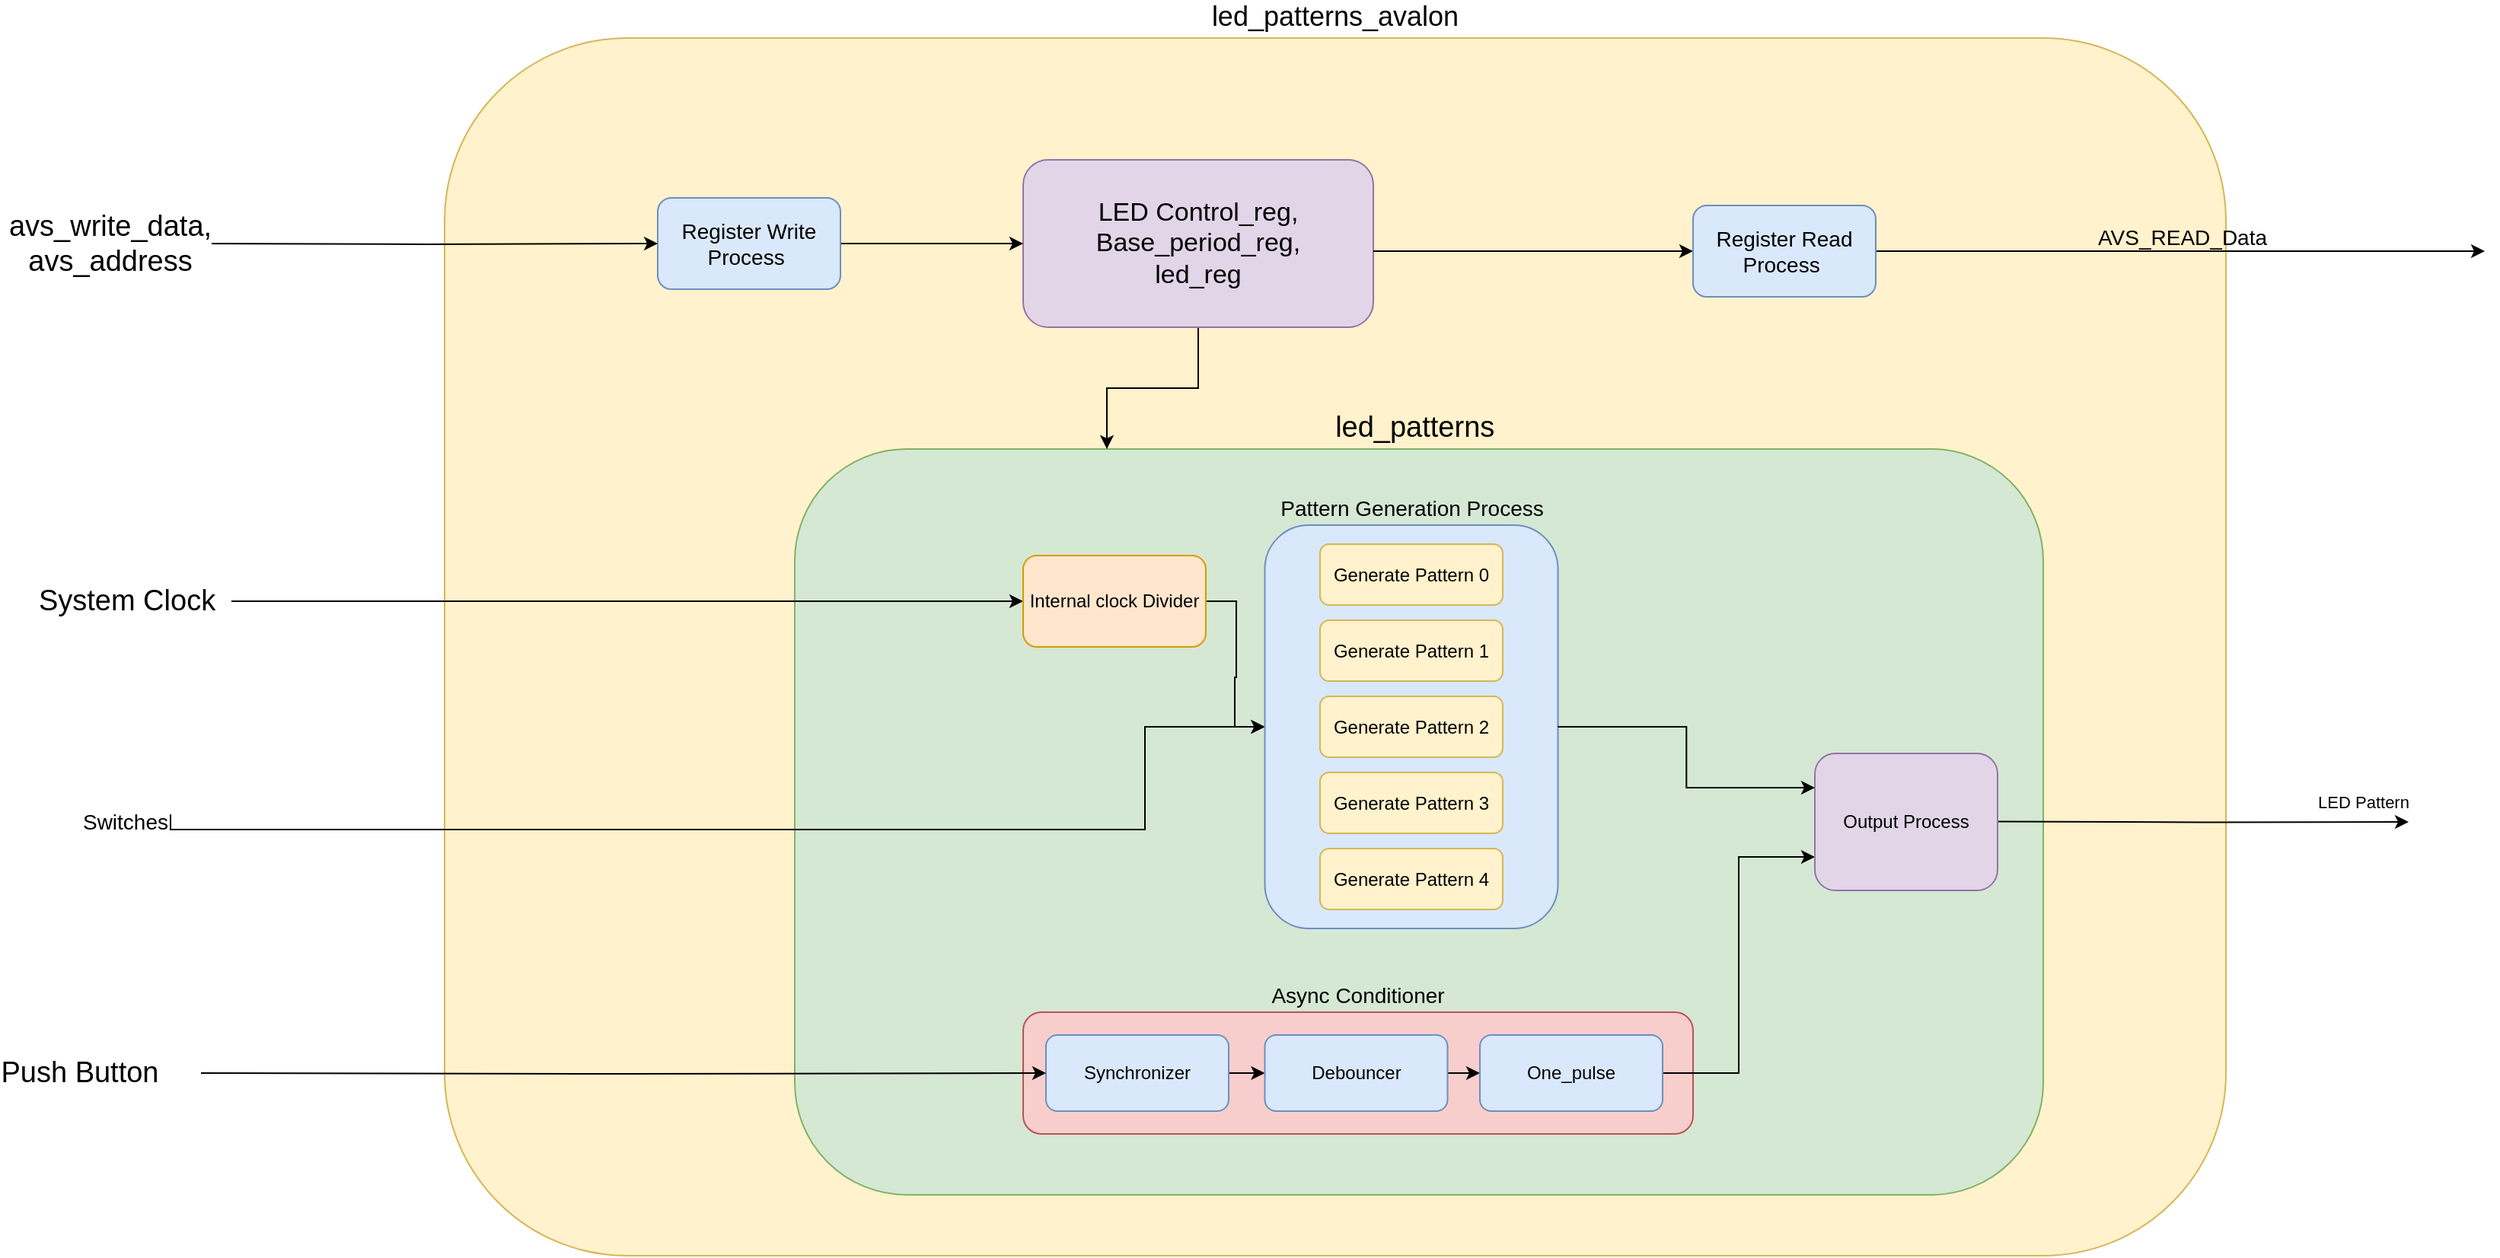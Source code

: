 <mxfile version="24.7.16">
  <diagram name="Page-1" id="WHCCmrVvB5THiJJlSncc">
    <mxGraphModel dx="2343" dy="885" grid="1" gridSize="10" guides="1" tooltips="1" connect="1" arrows="1" fold="1" page="1" pageScale="1" pageWidth="850" pageHeight="1100" math="0" shadow="0">
      <root>
        <mxCell id="0" />
        <mxCell id="1" parent="0" />
        <mxCell id="TdPJML_I5EtJl2JKsx4j-3" value="&lt;font style=&quot;font-size: 18px;&quot;&gt;led_patterns_avalon&lt;/font&gt;" style="rounded=1;whiteSpace=wrap;html=1;fillColor=#fff2cc;strokeColor=#d6b656;labelPosition=center;verticalLabelPosition=top;align=center;verticalAlign=bottom;" vertex="1" parent="1">
          <mxGeometry x="190" y="680" width="1170" height="800" as="geometry" />
        </mxCell>
        <mxCell id="AjPuptiS9pJGdmlPftFr-1" value="&lt;font style=&quot;font-size: 19px;&quot;&gt;led_patterns&amp;nbsp;&lt;/font&gt;" style="rounded=1;whiteSpace=wrap;html=1;fillColor=#d5e8d4;strokeColor=#82b366;verticalAlign=bottom;labelPosition=center;verticalLabelPosition=top;align=center;" parent="1" vertex="1">
          <mxGeometry x="420" y="950" width="820" height="490" as="geometry" />
        </mxCell>
        <mxCell id="AjPuptiS9pJGdmlPftFr-2" value="" style="endArrow=classic;html=1;rounded=0;entryX=0;entryY=0.5;entryDx=0;entryDy=0;edgeStyle=orthogonalEdgeStyle;" parent="1" target="Qu9D1ujddN_G9U_l-ylP-2" edge="1">
          <mxGeometry width="50" height="50" relative="1" as="geometry">
            <mxPoint x="50" y="1050" as="sourcePoint" />
            <mxPoint x="560" y="1047" as="targetPoint" />
            <Array as="points">
              <mxPoint x="100" y="1050" />
              <mxPoint x="100" y="1050" />
            </Array>
          </mxGeometry>
        </mxCell>
        <mxCell id="AjPuptiS9pJGdmlPftFr-3" value="&lt;span style=&quot;font-size: 19px;&quot;&gt;System Clock&lt;/span&gt;" style="edgeLabel;html=1;align=center;verticalAlign=middle;resizable=0;points=[];" parent="AjPuptiS9pJGdmlPftFr-2" vertex="1" connectable="0">
          <mxGeometry x="-0.514" relative="1" as="geometry">
            <mxPoint x="-196" as="offset" />
          </mxGeometry>
        </mxCell>
        <mxCell id="AjPuptiS9pJGdmlPftFr-5" value="" style="endArrow=classic;html=1;rounded=0;entryX=0;entryY=0.5;entryDx=0;entryDy=0;edgeStyle=orthogonalEdgeStyle;" parent="1" target="Qu9D1ujddN_G9U_l-ylP-11" edge="1">
          <mxGeometry width="50" height="50" relative="1" as="geometry">
            <mxPoint x="10" y="1190" as="sourcePoint" />
            <mxPoint x="480" y="1210" as="targetPoint" />
            <Array as="points">
              <mxPoint x="650" y="1200" />
              <mxPoint x="650" y="1133" />
            </Array>
          </mxGeometry>
        </mxCell>
        <mxCell id="Qu9D1ujddN_G9U_l-ylP-19" value="&lt;font style=&quot;font-size: 14px;&quot;&gt;Switches&lt;/font&gt;" style="edgeLabel;html=1;align=center;verticalAlign=middle;resizable=0;points=[];" parent="AjPuptiS9pJGdmlPftFr-5" vertex="1" connectable="0">
          <mxGeometry x="-0.597" y="-2" relative="1" as="geometry">
            <mxPoint x="-181" y="-7" as="offset" />
          </mxGeometry>
        </mxCell>
        <mxCell id="Qu9D1ujddN_G9U_l-ylP-16" style="edgeStyle=orthogonalEdgeStyle;rounded=0;orthogonalLoop=1;jettySize=auto;html=1;exitX=1;exitY=0.5;exitDx=0;exitDy=0;entryX=0;entryY=0.5;entryDx=0;entryDy=0;" parent="1" source="Qu9D1ujddN_G9U_l-ylP-2" target="Qu9D1ujddN_G9U_l-ylP-11" edge="1">
          <mxGeometry relative="1" as="geometry">
            <Array as="points">
              <mxPoint x="710" y="1050" />
              <mxPoint x="710" y="1100" />
              <mxPoint x="709" y="1100" />
              <mxPoint x="709" y="1133" />
            </Array>
          </mxGeometry>
        </mxCell>
        <mxCell id="Qu9D1ujddN_G9U_l-ylP-2" value="Internal clock Divider" style="rounded=1;whiteSpace=wrap;html=1;fillColor=#ffe6cc;strokeColor=#d79b00;" parent="1" vertex="1">
          <mxGeometry x="570" y="1020" width="120" height="60" as="geometry" />
        </mxCell>
        <mxCell id="Qu9D1ujddN_G9U_l-ylP-15" value="" style="group;horizontal=0;fontSize=15;labelPosition=center;verticalLabelPosition=top;align=center;verticalAlign=bottom;" parent="1" vertex="1" connectable="0">
          <mxGeometry x="728.75" y="1000" width="192.5" height="265" as="geometry" />
        </mxCell>
        <mxCell id="Qu9D1ujddN_G9U_l-ylP-11" value="&lt;font style=&quot;font-size: 14px;&quot;&gt;Pattern Generation Process&lt;/font&gt;" style="rounded=1;whiteSpace=wrap;html=1;fillColor=#dae8fc;strokeColor=#6c8ebf;labelPosition=center;verticalLabelPosition=top;align=center;verticalAlign=bottom;" parent="Qu9D1ujddN_G9U_l-ylP-15" vertex="1">
          <mxGeometry width="192.5" height="265" as="geometry" />
        </mxCell>
        <mxCell id="Qu9D1ujddN_G9U_l-ylP-5" value="Generate Pattern 0" style="rounded=1;whiteSpace=wrap;html=1;fillColor=#fff2cc;strokeColor=#d6b656;" parent="Qu9D1ujddN_G9U_l-ylP-15" vertex="1">
          <mxGeometry x="36.25" y="12.5" width="120" height="40" as="geometry" />
        </mxCell>
        <mxCell id="Qu9D1ujddN_G9U_l-ylP-6" value="Generate Pattern 1" style="rounded=1;whiteSpace=wrap;html=1;fillColor=#fff2cc;strokeColor=#d6b656;" parent="Qu9D1ujddN_G9U_l-ylP-15" vertex="1">
          <mxGeometry x="36.25" y="62.5" width="120" height="40" as="geometry" />
        </mxCell>
        <mxCell id="Qu9D1ujddN_G9U_l-ylP-8" value="Generate Pattern 3" style="rounded=1;whiteSpace=wrap;html=1;fillColor=#fff2cc;strokeColor=#d6b656;" parent="Qu9D1ujddN_G9U_l-ylP-15" vertex="1">
          <mxGeometry x="36.25" y="162.5" width="120" height="40" as="geometry" />
        </mxCell>
        <mxCell id="Qu9D1ujddN_G9U_l-ylP-9" value="Generate Pattern 2" style="rounded=1;whiteSpace=wrap;html=1;fillColor=#fff2cc;strokeColor=#d6b656;" parent="Qu9D1ujddN_G9U_l-ylP-15" vertex="1">
          <mxGeometry x="36.25" y="112.5" width="120" height="40" as="geometry" />
        </mxCell>
        <mxCell id="Qu9D1ujddN_G9U_l-ylP-10" value="Generate Pattern 4" style="rounded=1;whiteSpace=wrap;html=1;fillColor=#fff2cc;strokeColor=#d6b656;" parent="Qu9D1ujddN_G9U_l-ylP-15" vertex="1">
          <mxGeometry x="36.25" y="212.5" width="120" height="40" as="geometry" />
        </mxCell>
        <mxCell id="Qu9D1ujddN_G9U_l-ylP-23" style="edgeStyle=orthogonalEdgeStyle;rounded=0;orthogonalLoop=1;jettySize=auto;html=1;exitX=0;exitY=0.5;exitDx=0;exitDy=0;entryX=0;entryY=0.5;entryDx=0;entryDy=0;" parent="1" source="Qu9D1ujddN_G9U_l-ylP-18" target="Qu9D1ujddN_G9U_l-ylP-20" edge="1">
          <mxGeometry relative="1" as="geometry" />
        </mxCell>
        <mxCell id="Qu9D1ujddN_G9U_l-ylP-18" value="Async Conditioner" style="rounded=1;whiteSpace=wrap;html=1;fillColor=#f8cecc;strokeColor=#b85450;labelPosition=center;verticalLabelPosition=top;align=center;verticalAlign=bottom;fontSize=14;" parent="1" vertex="1">
          <mxGeometry x="570" y="1320" width="440" height="80" as="geometry" />
        </mxCell>
        <mxCell id="Qu9D1ujddN_G9U_l-ylP-24" style="edgeStyle=orthogonalEdgeStyle;rounded=0;orthogonalLoop=1;jettySize=auto;html=1;exitX=1;exitY=0.5;exitDx=0;exitDy=0;entryX=0;entryY=0.5;entryDx=0;entryDy=0;" parent="1" source="Qu9D1ujddN_G9U_l-ylP-20" target="Qu9D1ujddN_G9U_l-ylP-21" edge="1">
          <mxGeometry relative="1" as="geometry" />
        </mxCell>
        <mxCell id="Qu9D1ujddN_G9U_l-ylP-20" value="Synchronizer" style="rounded=1;whiteSpace=wrap;html=1;fillColor=#dae8fc;strokeColor=#6c8ebf;" parent="1" vertex="1">
          <mxGeometry x="585" y="1335" width="120" height="50" as="geometry" />
        </mxCell>
        <mxCell id="Qu9D1ujddN_G9U_l-ylP-25" style="edgeStyle=orthogonalEdgeStyle;rounded=0;orthogonalLoop=1;jettySize=auto;html=1;exitX=1;exitY=0.5;exitDx=0;exitDy=0;entryX=0;entryY=0.5;entryDx=0;entryDy=0;" parent="1" source="Qu9D1ujddN_G9U_l-ylP-21" target="Qu9D1ujddN_G9U_l-ylP-22" edge="1">
          <mxGeometry relative="1" as="geometry" />
        </mxCell>
        <mxCell id="Qu9D1ujddN_G9U_l-ylP-21" value="Debouncer" style="rounded=1;whiteSpace=wrap;html=1;fillColor=#dae8fc;strokeColor=#6c8ebf;" parent="1" vertex="1">
          <mxGeometry x="728.75" y="1335" width="120" height="50" as="geometry" />
        </mxCell>
        <mxCell id="Qu9D1ujddN_G9U_l-ylP-26" style="edgeStyle=orthogonalEdgeStyle;rounded=0;orthogonalLoop=1;jettySize=auto;html=1;exitX=1;exitY=0.5;exitDx=0;exitDy=0;entryX=0;entryY=0.75;entryDx=0;entryDy=0;" parent="1" source="Qu9D1ujddN_G9U_l-ylP-22" target="Qu9D1ujddN_G9U_l-ylP-28" edge="1">
          <mxGeometry relative="1" as="geometry">
            <Array as="points">
              <mxPoint x="1040" y="1360" />
              <mxPoint x="1040" y="1218" />
              <mxPoint x="1090" y="1218" />
            </Array>
          </mxGeometry>
        </mxCell>
        <mxCell id="Qu9D1ujddN_G9U_l-ylP-22" value="One_pulse" style="rounded=1;whiteSpace=wrap;html=1;fillColor=#dae8fc;strokeColor=#6c8ebf;" parent="1" vertex="1">
          <mxGeometry x="870" y="1335" width="120" height="50" as="geometry" />
        </mxCell>
        <mxCell id="AjPuptiS9pJGdmlPftFr-8" value="" style="endArrow=classic;html=1;rounded=0;edgeStyle=orthogonalEdgeStyle;entryX=0;entryY=0.5;entryDx=0;entryDy=0;" parent="1" target="Qu9D1ujddN_G9U_l-ylP-20" edge="1">
          <mxGeometry width="50" height="50" relative="1" as="geometry">
            <mxPoint x="30" y="1360" as="sourcePoint" />
            <mxPoint x="570" y="1450" as="targetPoint" />
            <Array as="points" />
          </mxGeometry>
        </mxCell>
        <mxCell id="AjPuptiS9pJGdmlPftFr-9" value="&lt;font style=&quot;font-size: 19px;&quot;&gt;Push Button&lt;/font&gt;" style="edgeLabel;html=1;align=center;verticalAlign=middle;resizable=0;points=[];" parent="AjPuptiS9pJGdmlPftFr-8" vertex="1" connectable="0">
          <mxGeometry x="-0.974" y="1" relative="1" as="geometry">
            <mxPoint x="-87" y="1" as="offset" />
          </mxGeometry>
        </mxCell>
        <mxCell id="Qu9D1ujddN_G9U_l-ylP-30" style="edgeStyle=orthogonalEdgeStyle;rounded=0;orthogonalLoop=1;jettySize=auto;html=1;exitX=1;exitY=0.5;exitDx=0;exitDy=0;" parent="1" edge="1">
          <mxGeometry relative="1" as="geometry">
            <mxPoint x="1480" y="1195" as="targetPoint" />
            <mxPoint x="1210" y="1194.74" as="sourcePoint" />
          </mxGeometry>
        </mxCell>
        <mxCell id="Qu9D1ujddN_G9U_l-ylP-31" value="LED Pattern" style="edgeLabel;html=1;align=center;verticalAlign=middle;resizable=0;points=[];" parent="Qu9D1ujddN_G9U_l-ylP-30" vertex="1" connectable="0">
          <mxGeometry x="0.57" y="2" relative="1" as="geometry">
            <mxPoint x="28" y="-11" as="offset" />
          </mxGeometry>
        </mxCell>
        <mxCell id="Qu9D1ujddN_G9U_l-ylP-28" value="Output Process" style="rounded=1;whiteSpace=wrap;html=1;fillColor=#e1d5e7;strokeColor=#9673a6;" parent="1" vertex="1">
          <mxGeometry x="1090" y="1150" width="120" height="90" as="geometry" />
        </mxCell>
        <mxCell id="Qu9D1ujddN_G9U_l-ylP-29" style="edgeStyle=orthogonalEdgeStyle;rounded=0;orthogonalLoop=1;jettySize=auto;html=1;exitX=1;exitY=0.5;exitDx=0;exitDy=0;entryX=0;entryY=0.25;entryDx=0;entryDy=0;" parent="1" source="Qu9D1ujddN_G9U_l-ylP-11" target="Qu9D1ujddN_G9U_l-ylP-28" edge="1">
          <mxGeometry relative="1" as="geometry" />
        </mxCell>
        <mxCell id="TdPJML_I5EtJl2JKsx4j-6" style="edgeStyle=orthogonalEdgeStyle;rounded=0;orthogonalLoop=1;jettySize=auto;html=1;exitX=1;exitY=0.5;exitDx=0;exitDy=0;" edge="1" parent="1" source="TdPJML_I5EtJl2JKsx4j-5">
          <mxGeometry relative="1" as="geometry">
            <mxPoint x="1530" y="820" as="targetPoint" />
          </mxGeometry>
        </mxCell>
        <mxCell id="TdPJML_I5EtJl2JKsx4j-7" value="AVS_READ_Data" style="edgeLabel;html=1;align=center;verticalAlign=middle;resizable=0;points=[];fontSize=14;labelBackgroundColor=none;" vertex="1" connectable="0" parent="TdPJML_I5EtJl2JKsx4j-6">
          <mxGeometry x="0.089" y="4" relative="1" as="geometry">
            <mxPoint x="-17" y="-6" as="offset" />
          </mxGeometry>
        </mxCell>
        <mxCell id="TdPJML_I5EtJl2JKsx4j-14" style="edgeStyle=orthogonalEdgeStyle;rounded=0;orthogonalLoop=1;jettySize=auto;html=1;exitX=0.5;exitY=1;exitDx=0;exitDy=0;entryX=0.25;entryY=0;entryDx=0;entryDy=0;" edge="1" parent="1" source="TdPJML_I5EtJl2JKsx4j-11" target="AjPuptiS9pJGdmlPftFr-1">
          <mxGeometry relative="1" as="geometry" />
        </mxCell>
        <mxCell id="TdPJML_I5EtJl2JKsx4j-11" value="&lt;span style=&quot;font-size: 17px; text-wrap: nowrap;&quot;&gt;LED Control_reg,&lt;/span&gt;&lt;div style=&quot;font-size: 17px; text-wrap: nowrap;&quot;&gt;Base_period_reg,&lt;/div&gt;&lt;div style=&quot;font-size: 17px; text-wrap: nowrap;&quot;&gt;led_reg&lt;/div&gt;" style="rounded=1;whiteSpace=wrap;html=1;fillColor=#e1d5e7;strokeColor=#9673a6;fontColor=default;labelBackgroundColor=none;" vertex="1" parent="1">
          <mxGeometry x="570" y="760" width="230" height="110" as="geometry" />
        </mxCell>
        <mxCell id="TdPJML_I5EtJl2JKsx4j-9" style="edgeStyle=orthogonalEdgeStyle;rounded=0;orthogonalLoop=1;jettySize=auto;html=1;exitX=0;exitY=0.5;exitDx=0;exitDy=0;startArrow=classic;startFill=1;endArrow=none;endFill=0;" edge="1" parent="1" source="TdPJML_I5EtJl2JKsx4j-5">
          <mxGeometry relative="1" as="geometry">
            <mxPoint x="800" y="820" as="targetPoint" />
          </mxGeometry>
        </mxCell>
        <mxCell id="TdPJML_I5EtJl2JKsx4j-5" value="&lt;font style=&quot;font-size: 14px;&quot;&gt;Register Read Process&amp;nbsp;&lt;/font&gt;" style="rounded=1;whiteSpace=wrap;html=1;fillColor=#dae8fc;strokeColor=#6c8ebf;" vertex="1" parent="1">
          <mxGeometry x="1010" y="790" width="120" height="60" as="geometry" />
        </mxCell>
        <mxCell id="TdPJML_I5EtJl2JKsx4j-17" style="edgeStyle=orthogonalEdgeStyle;rounded=0;orthogonalLoop=1;jettySize=auto;html=1;exitX=1;exitY=0.5;exitDx=0;exitDy=0;" edge="1" parent="1" source="TdPJML_I5EtJl2JKsx4j-15" target="TdPJML_I5EtJl2JKsx4j-11">
          <mxGeometry relative="1" as="geometry" />
        </mxCell>
        <mxCell id="TdPJML_I5EtJl2JKsx4j-15" value="&lt;font style=&quot;font-size: 14px;&quot;&gt;Register Write Process&amp;nbsp;&lt;/font&gt;" style="rounded=1;whiteSpace=wrap;html=1;fillColor=#dae8fc;strokeColor=#6c8ebf;" vertex="1" parent="1">
          <mxGeometry x="330" y="785" width="120" height="60" as="geometry" />
        </mxCell>
        <mxCell id="TdPJML_I5EtJl2JKsx4j-18" value="" style="endArrow=classic;html=1;rounded=0;entryX=0;entryY=0.5;entryDx=0;entryDy=0;edgeStyle=orthogonalEdgeStyle;" edge="1" parent="1" target="TdPJML_I5EtJl2JKsx4j-15">
          <mxGeometry width="50" height="50" relative="1" as="geometry">
            <mxPoint x="25" y="815" as="sourcePoint" />
            <mxPoint x="240" y="814.38" as="targetPoint" />
            <Array as="points" />
          </mxGeometry>
        </mxCell>
        <mxCell id="TdPJML_I5EtJl2JKsx4j-19" value="&lt;span style=&quot;font-size: 19px;&quot;&gt;avs_write_data,&lt;/span&gt;&lt;div&gt;&lt;span style=&quot;font-size: 19px;&quot;&gt;avs_address&lt;/span&gt;&lt;/div&gt;" style="edgeLabel;html=1;align=center;verticalAlign=middle;resizable=0;points=[];" vertex="1" connectable="0" parent="TdPJML_I5EtJl2JKsx4j-18">
          <mxGeometry x="-0.514" relative="1" as="geometry">
            <mxPoint x="-129" as="offset" />
          </mxGeometry>
        </mxCell>
      </root>
    </mxGraphModel>
  </diagram>
</mxfile>
